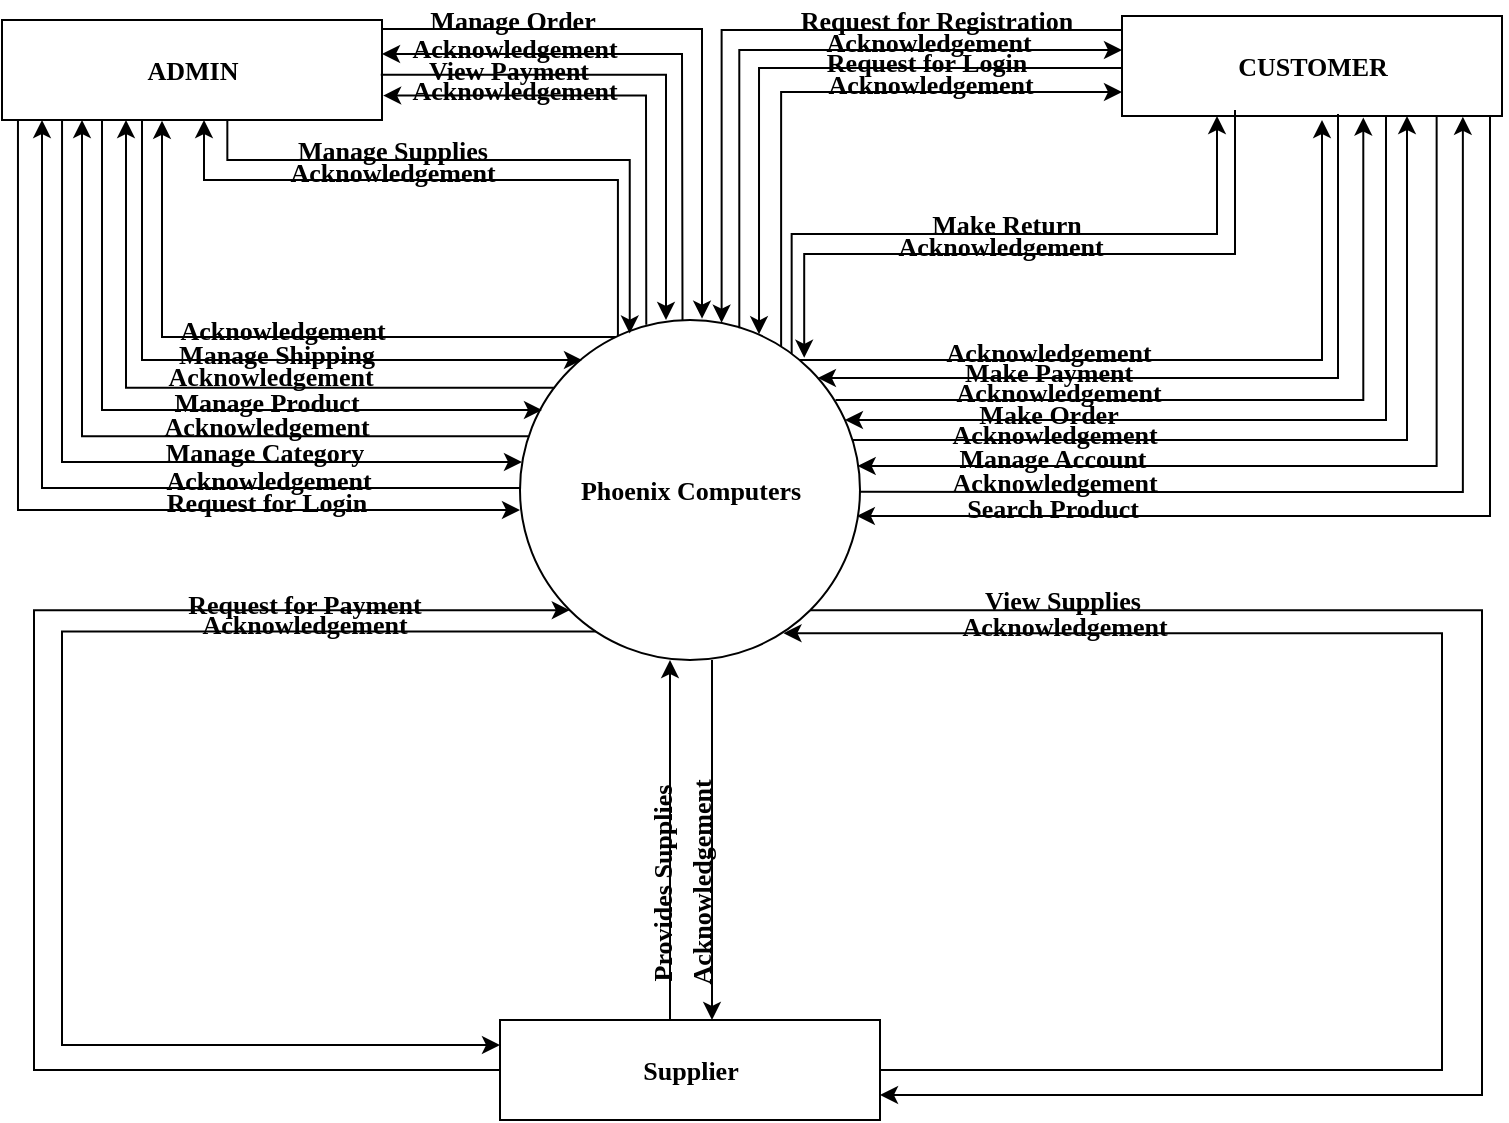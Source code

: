 <mxfile>
    <diagram id="a_lwmjhS-t0o144CuFog" name="Page-1">
        <mxGraphModel dx="962" dy="551" grid="0" gridSize="10" guides="1" tooltips="1" connect="1" arrows="1" fold="1" page="0" pageScale="1" pageWidth="827" pageHeight="1169" background="#ffffff" math="0" shadow="0">
            <root>
                <mxCell id="0"/>
                <mxCell id="1" parent="0"/>
                <mxCell id="8" style="edgeStyle=elbowEdgeStyle;rounded=0;html=1;exitX=0.003;exitY=0.435;exitDx=0;exitDy=0;entryX=0.104;entryY=1;entryDx=0;entryDy=0;fontSize=13;fontColor=#000000;strokeColor=#000000;exitPerimeter=0;entryPerimeter=0;fontFamily=Times New Roman;" parent="1" target="3" edge="1">
                    <mxGeometry relative="1" as="geometry">
                        <mxPoint x="329.51" y="283.95" as="sourcePoint"/>
                        <mxPoint x="89.76" y="109.9" as="targetPoint"/>
                        <Array as="points">
                            <mxPoint x="90" y="210"/>
                        </Array>
                    </mxGeometry>
                </mxCell>
                <mxCell id="12" style="edgeStyle=elbowEdgeStyle;rounded=0;html=1;exitX=0.025;exitY=0.342;exitDx=0;exitDy=0;entryX=0.208;entryY=1;entryDx=0;entryDy=0;fontSize=13;fontColor=#000000;strokeColor=#000000;exitPerimeter=0;entryPerimeter=0;fontFamily=Times New Roman;" parent="1" source="2" target="3" edge="1">
                    <mxGeometry relative="1" as="geometry">
                        <mxPoint x="337.84" y="258.09" as="sourcePoint"/>
                        <mxPoint x="109.52" y="111.45" as="targetPoint"/>
                        <Array as="points">
                            <mxPoint x="110" y="191"/>
                        </Array>
                    </mxGeometry>
                </mxCell>
                <mxCell id="17" style="edgeStyle=elbowEdgeStyle;rounded=0;html=1;exitX=0.102;exitY=0.199;exitDx=0;exitDy=0;fontSize=13;fontColor=#000000;strokeColor=#000000;exitPerimeter=0;fontFamily=Times New Roman;" parent="1" source="2" edge="1">
                    <mxGeometry relative="1" as="geometry">
                        <mxPoint x="358.41" y="233.74" as="sourcePoint"/>
                        <mxPoint x="132" y="100" as="targetPoint"/>
                        <Array as="points">
                            <mxPoint x="132" y="169"/>
                        </Array>
                    </mxGeometry>
                </mxCell>
                <mxCell id="20" style="edgeStyle=elbowEdgeStyle;rounded=0;html=1;exitX=0.478;exitY=0.002;exitDx=0;exitDy=0;entryX=1;entryY=0.5;entryDx=0;entryDy=0;fontSize=13;fontColor=#000000;strokeColor=#000000;exitPerimeter=0;fontFamily=Times New Roman;" parent="1" source="2" edge="1">
                    <mxGeometry relative="1" as="geometry">
                        <mxPoint x="414" y="192" as="sourcePoint"/>
                        <mxPoint x="260" y="67" as="targetPoint"/>
                        <Array as="points">
                            <mxPoint x="410" y="132"/>
                        </Array>
                    </mxGeometry>
                </mxCell>
                <mxCell id="24" style="edgeStyle=elbowEdgeStyle;rounded=0;html=1;exitX=0.342;exitY=0.026;exitDx=0;exitDy=0;fontSize=13;fontColor=#000000;strokeColor=#000000;exitPerimeter=0;entryX=1.003;entryY=0.756;entryDx=0;entryDy=0;entryPerimeter=0;fontFamily=Times New Roman;" parent="1" target="3" edge="1">
                    <mxGeometry relative="1" as="geometry">
                        <mxPoint x="392.14" y="202.42" as="sourcePoint"/>
                        <mxPoint x="265" y="88" as="targetPoint"/>
                        <Array as="points">
                            <mxPoint x="392" y="154"/>
                        </Array>
                    </mxGeometry>
                </mxCell>
                <mxCell id="28" style="edgeStyle=elbowEdgeStyle;rounded=0;html=1;exitX=0.282;exitY=0.05;exitDx=0;exitDy=0;entryX=0.421;entryY=1.008;entryDx=0;entryDy=0;entryPerimeter=0;fontSize=13;fontColor=#000000;strokeColor=#000000;exitPerimeter=0;fontFamily=Times New Roman;" parent="1" source="2" target="3" edge="1">
                    <mxGeometry relative="1" as="geometry">
                        <mxPoint x="386.97" y="208.57" as="sourcePoint"/>
                        <mxPoint x="149.42" y="105.3" as="targetPoint"/>
                        <Array as="points">
                            <mxPoint x="150" y="155"/>
                        </Array>
                    </mxGeometry>
                </mxCell>
                <mxCell id="32" style="edgeStyle=elbowEdgeStyle;rounded=0;elbow=vertical;html=1;exitX=0.288;exitY=0.047;exitDx=0;exitDy=0;fontSize=13;fontColor=#000000;strokeColor=#000000;exitPerimeter=0;fontFamily=Times New Roman;" parent="1" source="2" edge="1">
                    <mxGeometry relative="1" as="geometry">
                        <mxPoint x="171" y="100" as="targetPoint"/>
                        <mxPoint x="387.26" y="199.01" as="sourcePoint"/>
                        <Array as="points">
                            <mxPoint x="280" y="130"/>
                        </Array>
                    </mxGeometry>
                </mxCell>
                <mxCell id="38" style="edgeStyle=elbowEdgeStyle;rounded=0;elbow=vertical;html=1;exitX=0.645;exitY=0.024;exitDx=0;exitDy=0;fontSize=13;fontColor=#000000;strokeColor=#000000;exitPerimeter=0;entryX=0;entryY=0.336;entryDx=0;entryDy=0;entryPerimeter=0;fontFamily=Times New Roman;" parent="1" source="2" target="4" edge="1">
                    <mxGeometry relative="1" as="geometry">
                        <mxPoint x="438.85" y="206.14" as="sourcePoint"/>
                        <mxPoint x="620" y="64.8" as="targetPoint"/>
                        <Array as="points">
                            <mxPoint x="529" y="65"/>
                        </Array>
                    </mxGeometry>
                </mxCell>
                <mxCell id="42" style="edgeStyle=elbowEdgeStyle;rounded=0;elbow=vertical;html=1;exitX=0.768;exitY=0.078;exitDx=0;exitDy=0;entryX=0;entryY=0.75;entryDx=0;entryDy=0;fontSize=13;fontColor=#000000;strokeColor=#000000;exitPerimeter=0;fontFamily=Times New Roman;" parent="1" source="2" target="4" edge="1">
                    <mxGeometry relative="1" as="geometry">
                        <mxPoint x="459.8" y="221.95" as="sourcePoint"/>
                        <mxPoint x="617.43" y="85.95" as="targetPoint"/>
                        <Array as="points">
                            <mxPoint x="460" y="86"/>
                            <mxPoint x="536" y="86"/>
                        </Array>
                    </mxGeometry>
                </mxCell>
                <mxCell id="46" style="edgeStyle=elbowEdgeStyle;rounded=0;elbow=vertical;html=1;entryX=0.897;entryY=1.008;entryDx=0;entryDy=0;entryPerimeter=0;fontSize=13;fontColor=#000000;strokeColor=#000000;exitX=0.997;exitY=0.476;exitDx=0;exitDy=0;exitPerimeter=0;fontFamily=Times New Roman;" parent="1" target="4" edge="1">
                    <mxGeometry relative="1" as="geometry">
                        <mxPoint x="498.49" y="285.92" as="sourcePoint"/>
                        <mxPoint x="800.61" y="103.4" as="targetPoint"/>
                        <Array as="points">
                            <mxPoint x="676" y="286"/>
                        </Array>
                    </mxGeometry>
                </mxCell>
                <mxCell id="50" style="edgeStyle=elbowEdgeStyle;rounded=0;elbow=vertical;html=1;exitX=0.978;exitY=0.353;exitDx=0;exitDy=0;entryX=0.75;entryY=1;entryDx=0;entryDy=0;fontSize=13;fontColor=#000000;strokeColor=#000000;exitPerimeter=0;fontFamily=Times New Roman;" parent="1" source="2" target="4" edge="1">
                    <mxGeometry relative="1" as="geometry">
                        <Array as="points">
                            <mxPoint x="640" y="260"/>
                        </Array>
                    </mxGeometry>
                </mxCell>
                <mxCell id="54" style="edgeStyle=elbowEdgeStyle;rounded=0;elbow=vertical;html=1;exitX=0.928;exitY=0.235;exitDx=0;exitDy=0;entryX=0.635;entryY=1.015;entryDx=0;entryDy=0;entryPerimeter=0;fontSize=13;fontColor=#000000;strokeColor=#000000;exitPerimeter=0;fontFamily=Times New Roman;" parent="1" source="2" target="4" edge="1">
                    <mxGeometry relative="1" as="geometry">
                        <Array as="points">
                            <mxPoint x="630" y="240"/>
                        </Array>
                    </mxGeometry>
                </mxCell>
                <mxCell id="59" style="edgeStyle=elbowEdgeStyle;rounded=0;elbow=vertical;html=1;exitX=0.823;exitY=0.118;exitDx=0;exitDy=0;fontSize=13;fontColor=#000000;strokeColor=#000000;exitPerimeter=0;fontFamily=Times New Roman;" parent="1" source="2" edge="1">
                    <mxGeometry relative="1" as="geometry">
                        <mxPoint x="730" y="100" as="targetPoint"/>
                        <Array as="points">
                            <mxPoint x="610" y="220"/>
                        </Array>
                    </mxGeometry>
                </mxCell>
                <mxCell id="62" style="edgeStyle=elbowEdgeStyle;rounded=0;elbow=vertical;html=1;exitX=0.799;exitY=0.099;exitDx=0;exitDy=0;entryX=0.25;entryY=1;entryDx=0;entryDy=0;fontSize=13;fontColor=#000000;strokeColor=#000000;exitPerimeter=0;fontFamily=Times New Roman;" parent="1" edge="1">
                    <mxGeometry relative="1" as="geometry">
                        <mxPoint x="464.83" y="216.83" as="sourcePoint"/>
                        <mxPoint x="677.5" y="98" as="targetPoint"/>
                        <Array as="points">
                            <mxPoint x="670" y="157"/>
                        </Array>
                    </mxGeometry>
                </mxCell>
                <mxCell id="68" style="edgeStyle=elbowEdgeStyle;rounded=0;elbow=vertical;html=1;exitX=0.5;exitY=1;exitDx=0;exitDy=0;fontSize=13;fontColor=#000000;strokeColor=#000000;fontFamily=Times New Roman;" parent="1" edge="1">
                    <mxGeometry relative="1" as="geometry">
                        <mxPoint x="425" y="370" as="sourcePoint"/>
                        <mxPoint x="425" y="550" as="targetPoint"/>
                    </mxGeometry>
                </mxCell>
                <mxCell id="75" style="edgeStyle=elbowEdgeStyle;rounded=0;html=1;exitX=0.223;exitY=0.916;exitDx=0;exitDy=0;entryX=0;entryY=0.25;entryDx=0;entryDy=0;fontSize=13;fontColor=#000000;strokeColor=#000000;exitPerimeter=0;fontFamily=Times New Roman;" parent="1" source="2" target="5" edge="1">
                    <mxGeometry relative="1" as="geometry">
                        <Array as="points">
                            <mxPoint x="100" y="450"/>
                        </Array>
                    </mxGeometry>
                </mxCell>
                <mxCell id="79" style="edgeStyle=elbowEdgeStyle;html=1;exitX=1;exitY=1;exitDx=0;exitDy=0;entryX=1;entryY=0.75;entryDx=0;entryDy=0;strokeColor=#000000;rounded=0;fontFamily=Times New Roman;fontSize=13;" parent="1" source="2" target="5" edge="1">
                    <mxGeometry relative="1" as="geometry">
                        <Array as="points">
                            <mxPoint x="810" y="280"/>
                        </Array>
                    </mxGeometry>
                </mxCell>
                <mxCell id="2" value="&lt;b style=&quot;font-size: 13px;&quot;&gt;&lt;font style=&quot;font-size: 13px;&quot; color=&quot;#000000&quot;&gt;Phoenix Computers&lt;/font&gt;&lt;/b&gt;" style="shape=ellipse;html=1;dashed=0;whitespace=wrap;aspect=fixed;strokeWidth=1;perimeter=ellipsePerimeter;strokeColor=#000000;fillColor=none;fontFamily=Times New Roman;fontSize=13;" parent="1" vertex="1">
                    <mxGeometry x="329" y="200" width="170" height="170" as="geometry"/>
                </mxCell>
                <mxCell id="7" style="edgeStyle=elbowEdgeStyle;html=1;exitX=0.042;exitY=1.002;exitDx=0;exitDy=0;entryX=0;entryY=0.5;entryDx=0;entryDy=0;fontSize=13;fontColor=#000000;rounded=0;strokeColor=#000000;exitPerimeter=0;fontFamily=Times New Roman;" parent="1" source="3" edge="1">
                    <mxGeometry relative="1" as="geometry">
                        <mxPoint x="77.5" y="110" as="sourcePoint"/>
                        <mxPoint x="329.0" y="295" as="targetPoint"/>
                        <Array as="points">
                            <mxPoint x="78" y="200"/>
                        </Array>
                    </mxGeometry>
                </mxCell>
                <mxCell id="11" style="edgeStyle=elbowEdgeStyle;rounded=0;html=1;exitX=0.158;exitY=1;exitDx=0;exitDy=0;fontSize=13;fontColor=#000000;strokeColor=#000000;exitPerimeter=0;fontFamily=Times New Roman;" parent="1" source="3" edge="1">
                    <mxGeometry relative="1" as="geometry">
                        <mxPoint x="117.5" y="111" as="sourcePoint"/>
                        <mxPoint x="330" y="271" as="targetPoint"/>
                        <Array as="points">
                            <mxPoint x="100" y="221"/>
                        </Array>
                    </mxGeometry>
                </mxCell>
                <mxCell id="15" style="edgeStyle=elbowEdgeStyle;rounded=0;html=1;fontSize=13;fontColor=#000000;strokeColor=#000000;fontFamily=Times New Roman;" parent="1" edge="1">
                    <mxGeometry relative="1" as="geometry">
                        <mxPoint x="120" y="100" as="sourcePoint"/>
                        <mxPoint x="340" y="245" as="targetPoint"/>
                        <Array as="points">
                            <mxPoint x="120" y="183"/>
                        </Array>
                    </mxGeometry>
                </mxCell>
                <mxCell id="19" style="edgeStyle=elbowEdgeStyle;rounded=0;html=1;exitX=1;exitY=0.25;exitDx=0;exitDy=0;entryX=0.536;entryY=-0.004;entryDx=0;entryDy=0;entryPerimeter=0;fontSize=13;fontColor=#000000;strokeColor=#000000;fontFamily=Times New Roman;" parent="1" target="2" edge="1">
                    <mxGeometry relative="1" as="geometry">
                        <mxPoint x="260" y="54.5" as="sourcePoint"/>
                        <mxPoint x="421.14" y="191.66" as="targetPoint"/>
                        <Array as="points">
                            <mxPoint x="420" y="130"/>
                        </Array>
                    </mxGeometry>
                </mxCell>
                <mxCell id="23" style="edgeStyle=elbowEdgeStyle;rounded=0;html=1;exitX=1.002;exitY=0.547;exitDx=0;exitDy=0;entryX=0.435;entryY=0;entryDx=0;entryDy=0;entryPerimeter=0;fontSize=13;fontColor=#000000;strokeColor=#000000;exitPerimeter=0;fontFamily=Times New Roman;" parent="1" edge="1">
                    <mxGeometry relative="1" as="geometry">
                        <mxPoint x="259.38" y="77.35" as="sourcePoint"/>
                        <mxPoint x="401.95" y="200" as="targetPoint"/>
                        <Array as="points">
                            <mxPoint x="402" y="140"/>
                        </Array>
                    </mxGeometry>
                </mxCell>
                <mxCell id="27" style="edgeStyle=elbowEdgeStyle;rounded=0;html=1;fontSize=13;fontColor=#000000;strokeColor=#000000;fontFamily=Times New Roman;" parent="1" edge="1">
                    <mxGeometry relative="1" as="geometry">
                        <mxPoint x="140" y="100" as="sourcePoint"/>
                        <mxPoint x="360" y="220" as="targetPoint"/>
                        <Array as="points">
                            <mxPoint x="140" y="160"/>
                        </Array>
                    </mxGeometry>
                </mxCell>
                <mxCell id="31" style="edgeStyle=elbowEdgeStyle;rounded=0;elbow=vertical;html=1;exitX=0.593;exitY=1.001;exitDx=0;exitDy=0;entryX=0.311;entryY=0.04;entryDx=0;entryDy=0;entryPerimeter=0;fontSize=13;fontColor=#000000;strokeColor=#000000;exitPerimeter=0;fontFamily=Times New Roman;" parent="1" source="3" edge="1">
                    <mxGeometry relative="1" as="geometry">
                        <mxPoint x="167" y="100" as="sourcePoint"/>
                        <mxPoint x="383.87" y="206.8" as="targetPoint"/>
                        <Array as="points">
                            <mxPoint x="282" y="120"/>
                        </Array>
                    </mxGeometry>
                </mxCell>
                <mxCell id="3" value="&lt;b style=&quot;font-size: 13px;&quot;&gt;&lt;font style=&quot;font-size: 13px;&quot;&gt;ADMIN&lt;/font&gt;&lt;/b&gt;" style="html=1;dashed=0;whitespace=wrap;labelBackgroundColor=none;fontSize=13;fontColor=#000000;strokeColor=#000000;strokeWidth=1;fillColor=none;fontFamily=Times New Roman;" parent="1" vertex="1">
                    <mxGeometry x="70" y="50" width="190" height="50" as="geometry"/>
                </mxCell>
                <mxCell id="37" style="edgeStyle=elbowEdgeStyle;rounded=0;elbow=vertical;html=1;exitX=0;exitY=0.14;exitDx=0;exitDy=0;fontSize=13;fontColor=#000000;strokeColor=#000000;entryX=0.593;entryY=0.008;entryDx=0;entryDy=0;entryPerimeter=0;exitPerimeter=0;fontFamily=Times New Roman;" parent="1" source="4" target="2" edge="1">
                    <mxGeometry relative="1" as="geometry">
                        <mxPoint x="622" y="68" as="sourcePoint"/>
                        <mxPoint x="430" y="200" as="targetPoint"/>
                        <Array as="points">
                            <mxPoint x="402" y="55"/>
                        </Array>
                    </mxGeometry>
                </mxCell>
                <mxCell id="41" style="edgeStyle=elbowEdgeStyle;rounded=0;elbow=vertical;html=1;exitX=0;exitY=0.52;exitDx=0;exitDy=0;fontSize=13;fontColor=#000000;strokeColor=#000000;entryX=0.703;entryY=0.042;entryDx=0;entryDy=0;entryPerimeter=0;exitPerimeter=0;fontFamily=Times New Roman;" parent="1" source="4" target="2" edge="1">
                    <mxGeometry relative="1" as="geometry">
                        <mxPoint x="619" y="67" as="sourcePoint"/>
                        <mxPoint x="449" y="200" as="targetPoint"/>
                        <Array as="points">
                            <mxPoint x="539" y="74"/>
                        </Array>
                    </mxGeometry>
                </mxCell>
                <mxCell id="45" style="edgeStyle=elbowEdgeStyle;rounded=0;elbow=vertical;html=1;exitX=1;exitY=1;exitDx=0;exitDy=0;entryX=1.026;entryY=0.579;entryDx=0;entryDy=0;entryPerimeter=0;fontSize=13;fontColor=#000000;strokeColor=#000000;fontFamily=Times New Roman;" parent="1" edge="1">
                    <mxGeometry relative="1" as="geometry">
                        <mxPoint x="814" y="98" as="sourcePoint"/>
                        <mxPoint x="497.42" y="298.43" as="targetPoint"/>
                        <Array as="points">
                            <mxPoint x="664" y="298"/>
                        </Array>
                    </mxGeometry>
                </mxCell>
                <mxCell id="49" style="edgeStyle=elbowEdgeStyle;rounded=0;elbow=vertical;html=1;exitX=0.828;exitY=1.007;exitDx=0;exitDy=0;entryX=0.999;entryY=0.428;entryDx=0;entryDy=0;entryPerimeter=0;fontSize=13;fontColor=#000000;strokeColor=#000000;exitPerimeter=0;fontFamily=Times New Roman;" parent="1" source="4" edge="1">
                    <mxGeometry relative="1" as="geometry">
                        <mxPoint x="787.5" y="101" as="sourcePoint"/>
                        <mxPoint x="497.83" y="273.76" as="targetPoint"/>
                        <Array as="points">
                            <mxPoint x="645" y="273"/>
                        </Array>
                    </mxGeometry>
                </mxCell>
                <mxCell id="53" style="edgeStyle=elbowEdgeStyle;rounded=0;elbow=vertical;html=1;exitX=0.5;exitY=1;exitDx=0;exitDy=0;fontSize=13;fontColor=#000000;strokeColor=#000000;fontFamily=Times New Roman;" parent="1" target="2" edge="1">
                    <mxGeometry relative="1" as="geometry">
                        <mxPoint x="762" y="98" as="sourcePoint"/>
                        <mxPoint x="530.39" y="253.21" as="targetPoint"/>
                        <Array as="points">
                            <mxPoint x="637" y="250"/>
                        </Array>
                    </mxGeometry>
                </mxCell>
                <mxCell id="58" style="edgeStyle=elbowEdgeStyle;rounded=0;elbow=vertical;html=1;exitX=0.5;exitY=1;exitDx=0;exitDy=0;fontSize=13;fontColor=#000000;strokeColor=#000000;fontFamily=Times New Roman;" parent="1" target="2" edge="1">
                    <mxGeometry relative="1" as="geometry">
                        <mxPoint x="738" y="97" as="sourcePoint"/>
                        <mxPoint x="498.74" y="232.66" as="targetPoint"/>
                        <Array as="points">
                            <mxPoint x="738" y="229"/>
                            <mxPoint x="613" y="229"/>
                        </Array>
                    </mxGeometry>
                </mxCell>
                <mxCell id="64" style="edgeStyle=elbowEdgeStyle;rounded=0;elbow=vertical;html=1;exitX=0.25;exitY=1;exitDx=0;exitDy=0;fontSize=13;fontColor=#000000;strokeColor=#000000;entryX=0.83;entryY=0.123;entryDx=0;entryDy=0;entryPerimeter=0;fontFamily=Times New Roman;" parent="1" edge="1">
                    <mxGeometry relative="1" as="geometry">
                        <mxPoint x="471.1" y="218.91" as="targetPoint"/>
                        <mxPoint x="686.5" y="95" as="sourcePoint"/>
                        <Array as="points">
                            <mxPoint x="589" y="167"/>
                        </Array>
                    </mxGeometry>
                </mxCell>
                <mxCell id="4" value="&lt;b style=&quot;font-size: 13px;&quot;&gt;&lt;font style=&quot;font-size: 13px;&quot;&gt;CUSTOMER&lt;/font&gt;&lt;/b&gt;" style="html=1;dashed=0;whitespace=wrap;labelBackgroundColor=none;fontSize=13;fontColor=#000000;strokeColor=#000000;strokeWidth=1;fillColor=none;fontFamily=Times New Roman;" parent="1" vertex="1">
                    <mxGeometry x="630" y="48" width="190" height="50" as="geometry"/>
                </mxCell>
                <mxCell id="67" style="edgeStyle=elbowEdgeStyle;rounded=0;elbow=vertical;html=1;exitX=0.5;exitY=0;exitDx=0;exitDy=0;entryX=0.5;entryY=1;entryDx=0;entryDy=0;fontSize=13;fontColor=#000000;strokeColor=#000000;fontFamily=Times New Roman;" parent="1" edge="1">
                    <mxGeometry relative="1" as="geometry">
                        <mxPoint x="404" y="550" as="sourcePoint"/>
                        <mxPoint x="404" y="370" as="targetPoint"/>
                    </mxGeometry>
                </mxCell>
                <mxCell id="74" style="edgeStyle=elbowEdgeStyle;rounded=0;html=1;exitX=0;exitY=0.5;exitDx=0;exitDy=0;fontSize=13;fontColor=#000000;strokeColor=#000000;entryX=0;entryY=1;entryDx=0;entryDy=0;fontFamily=Times New Roman;" parent="1" source="5" target="2" edge="1">
                    <mxGeometry relative="1" as="geometry">
                        <mxPoint x="325" y="575" as="sourcePoint"/>
                        <mxPoint x="350" y="345" as="targetPoint"/>
                        <Array as="points">
                            <mxPoint x="86" y="470"/>
                        </Array>
                    </mxGeometry>
                </mxCell>
                <mxCell id="81" style="edgeStyle=elbowEdgeStyle;rounded=0;html=1;exitX=1;exitY=0.5;exitDx=0;exitDy=0;strokeColor=#000000;entryX=0.775;entryY=0.921;entryDx=0;entryDy=0;entryPerimeter=0;fontFamily=Times New Roman;fontSize=13;" parent="1" source="5" target="2" edge="1">
                    <mxGeometry relative="1" as="geometry">
                        <mxPoint x="466" y="357" as="targetPoint"/>
                        <Array as="points">
                            <mxPoint x="790" y="450"/>
                        </Array>
                    </mxGeometry>
                </mxCell>
                <mxCell id="5" value="&lt;b style=&quot;font-size: 13px;&quot;&gt;&lt;font style=&quot;font-size: 13px;&quot;&gt;Supplier&lt;/font&gt;&lt;/b&gt;" style="html=1;dashed=0;whitespace=wrap;labelBackgroundColor=none;fontSize=13;fontColor=#000000;strokeColor=#000000;strokeWidth=1;fillColor=none;fontFamily=Times New Roman;" parent="1" vertex="1">
                    <mxGeometry x="319" y="550" width="190" height="50" as="geometry"/>
                </mxCell>
                <mxCell id="9" value="&lt;font style=&quot;font-size: 13px;&quot;&gt;Request for Login&lt;/font&gt;" style="text;html=1;align=center;verticalAlign=middle;resizable=0;points=[];autosize=1;strokeColor=none;fillColor=none;fontSize=13;fontColor=#000000;fontStyle=1;fontFamily=Times New Roman;" parent="1" vertex="1">
                    <mxGeometry x="147" y="281" width="110" height="20" as="geometry"/>
                </mxCell>
                <mxCell id="10" value="Acknowledgement" style="text;html=1;align=center;verticalAlign=middle;resizable=0;points=[];autosize=1;strokeColor=none;fillColor=none;fontSize=13;fontColor=#000000;fontStyle=1;fontFamily=Times New Roman;" parent="1" vertex="1">
                    <mxGeometry x="146" y="270" width="113" height="20" as="geometry"/>
                </mxCell>
                <mxCell id="13" value="Manage Category" style="text;html=1;align=center;verticalAlign=middle;resizable=0;points=[];autosize=1;strokeColor=none;fillColor=none;fontSize=13;fontColor=#000000;fontStyle=1;fontFamily=Times New Roman;" parent="1" vertex="1">
                    <mxGeometry x="146" y="256" width="109" height="20" as="geometry"/>
                </mxCell>
                <mxCell id="14" value="Acknowledgement" style="text;html=1;align=center;verticalAlign=middle;resizable=0;points=[];autosize=1;strokeColor=none;fillColor=none;fontSize=13;fontColor=#000000;fontStyle=1;fontFamily=Times New Roman;" parent="1" vertex="1">
                    <mxGeometry x="145" y="243" width="113" height="20" as="geometry"/>
                </mxCell>
                <mxCell id="16" value="&lt;b style=&quot;font-size: 13px;&quot;&gt;Manage Product&lt;/b&gt;" style="text;html=1;align=center;verticalAlign=middle;resizable=0;points=[];autosize=1;strokeColor=none;fillColor=none;fontSize=13;fontColor=#000000;fontFamily=Times New Roman;" parent="1" vertex="1">
                    <mxGeometry x="150" y="231" width="103" height="20" as="geometry"/>
                </mxCell>
                <mxCell id="18" value="Acknowledgement" style="text;html=1;align=center;verticalAlign=middle;resizable=0;points=[];autosize=1;strokeColor=none;fillColor=none;fontSize=13;fontColor=#000000;fontStyle=1;fontFamily=Times New Roman;" parent="1" vertex="1">
                    <mxGeometry x="147" y="218" width="113" height="20" as="geometry"/>
                </mxCell>
                <mxCell id="21" value="Manage Order" style="text;html=1;align=center;verticalAlign=middle;resizable=0;points=[];autosize=1;strokeColor=none;fillColor=none;fontSize=13;fontColor=#000000;fontStyle=1;fontFamily=Times New Roman;" parent="1" vertex="1">
                    <mxGeometry x="278" y="40" width="93" height="20" as="geometry"/>
                </mxCell>
                <mxCell id="22" value="Acknowledgement" style="text;html=1;align=center;verticalAlign=middle;resizable=0;points=[];autosize=1;strokeColor=none;fillColor=none;fontSize=13;fontColor=#000000;fontStyle=1;fontFamily=Times New Roman;" parent="1" vertex="1">
                    <mxGeometry x="269" y="54" width="113" height="20" as="geometry"/>
                </mxCell>
                <mxCell id="25" value="&lt;b style=&quot;font-size: 13px;&quot;&gt;View Payment&lt;/b&gt;" style="text;html=1;align=center;verticalAlign=middle;resizable=0;points=[];autosize=1;strokeColor=none;fillColor=none;fontSize=13;fontColor=#000000;fontFamily=Times New Roman;" parent="1" vertex="1">
                    <mxGeometry x="278" y="65" width="90" height="20" as="geometry"/>
                </mxCell>
                <mxCell id="26" value="Acknowledgement" style="text;html=1;align=center;verticalAlign=middle;resizable=0;points=[];autosize=1;strokeColor=none;fillColor=none;fontSize=13;fontColor=#000000;fontStyle=1;fontFamily=Times New Roman;" parent="1" vertex="1">
                    <mxGeometry x="269" y="75" width="113" height="20" as="geometry"/>
                </mxCell>
                <mxCell id="29" value="&lt;b style=&quot;font-size: 13px;&quot;&gt;Manage Shipping&lt;/b&gt;" style="text;html=1;align=center;verticalAlign=middle;resizable=0;points=[];autosize=1;strokeColor=none;fillColor=none;fontSize=13;fontColor=#000000;fontFamily=Times New Roman;" parent="1" vertex="1">
                    <mxGeometry x="153" y="207" width="108" height="20" as="geometry"/>
                </mxCell>
                <mxCell id="30" value="&lt;b style=&quot;font-size: 13px;&quot;&gt;Acknowledgement&lt;/b&gt;" style="text;html=1;align=center;verticalAlign=middle;resizable=0;points=[];autosize=1;strokeColor=none;fillColor=none;fontSize=13;fontColor=#000000;fontFamily=Times New Roman;" parent="1" vertex="1">
                    <mxGeometry x="153" y="195" width="113" height="20" as="geometry"/>
                </mxCell>
                <mxCell id="33" value="&lt;b style=&quot;font-size: 13px;&quot;&gt;Manage Supplies&lt;/b&gt;" style="text;html=1;align=center;verticalAlign=middle;resizable=0;points=[];autosize=1;strokeColor=none;fillColor=none;fontSize=13;fontColor=#000000;fontFamily=Times New Roman;" parent="1" vertex="1">
                    <mxGeometry x="212" y="105" width="105" height="20" as="geometry"/>
                </mxCell>
                <mxCell id="35" value="&lt;b style=&quot;font-size: 13px;&quot;&gt;Acknowledgement&lt;/b&gt;" style="text;html=1;align=center;verticalAlign=middle;resizable=0;points=[];autosize=1;strokeColor=none;fillColor=none;fontSize=13;fontColor=#000000;fontFamily=Times New Roman;" parent="1" vertex="1">
                    <mxGeometry x="208" y="116" width="113" height="20" as="geometry"/>
                </mxCell>
                <mxCell id="39" value="Request for Registration" style="text;html=1;align=center;verticalAlign=middle;resizable=0;points=[];autosize=1;strokeColor=none;fillColor=none;fontSize=13;fontColor=#000000;fontStyle=1;fontFamily=Times New Roman;" parent="1" vertex="1">
                    <mxGeometry x="464" y="40" width="146" height="20" as="geometry"/>
                </mxCell>
                <mxCell id="40" value="Acknowledgement" style="text;html=1;align=center;verticalAlign=middle;resizable=0;points=[];autosize=1;strokeColor=none;fillColor=none;fontSize=13;fontColor=#000000;fontStyle=1;fontFamily=Times New Roman;" parent="1" vertex="1">
                    <mxGeometry x="476" y="51" width="113" height="20" as="geometry"/>
                </mxCell>
                <mxCell id="43" value="&lt;b style=&quot;font-size: 13px;&quot;&gt;Request for Login&lt;/b&gt;" style="text;html=1;align=center;verticalAlign=middle;resizable=0;points=[];autosize=1;strokeColor=none;fillColor=none;fontSize=13;fontColor=#000000;fontFamily=Times New Roman;" parent="1" vertex="1">
                    <mxGeometry x="477" y="61" width="110" height="20" as="geometry"/>
                </mxCell>
                <mxCell id="44" value="&lt;b style=&quot;font-size: 13px;&quot;&gt;Acknowledgement&lt;/b&gt;" style="text;html=1;align=center;verticalAlign=middle;resizable=0;points=[];autosize=1;strokeColor=none;fillColor=none;fontSize=13;fontColor=#000000;fontFamily=Times New Roman;" parent="1" vertex="1">
                    <mxGeometry x="477" y="72" width="113" height="20" as="geometry"/>
                </mxCell>
                <mxCell id="47" value="&lt;b style=&quot;font-size: 13px;&quot;&gt;Search Product&lt;/b&gt;" style="text;html=1;align=center;verticalAlign=middle;resizable=0;points=[];autosize=1;strokeColor=none;fillColor=none;fontSize=13;fontColor=#000000;fontFamily=Times New Roman;" parent="1" vertex="1">
                    <mxGeometry x="547" y="284" width="96" height="20" as="geometry"/>
                </mxCell>
                <mxCell id="48" value="&lt;b style=&quot;font-size: 13px;&quot;&gt;Acknowledgement&lt;/b&gt;" style="text;html=1;align=center;verticalAlign=middle;resizable=0;points=[];autosize=1;strokeColor=none;fillColor=none;fontSize=13;fontColor=#000000;fontFamily=Times New Roman;" parent="1" vertex="1">
                    <mxGeometry x="539" y="271" width="113" height="20" as="geometry"/>
                </mxCell>
                <mxCell id="51" value="&lt;b style=&quot;font-size: 13px;&quot;&gt;Acknowledgement&lt;/b&gt;" style="text;html=1;align=center;verticalAlign=middle;resizable=0;points=[];autosize=1;strokeColor=none;fillColor=none;fontSize=13;fontColor=#000000;fontFamily=Times New Roman;" parent="1" vertex="1">
                    <mxGeometry x="539" y="247" width="113" height="20" as="geometry"/>
                </mxCell>
                <mxCell id="52" value="&lt;b style=&quot;font-size: 13px;&quot;&gt;Manage Account&lt;/b&gt;" style="text;html=1;align=center;verticalAlign=middle;resizable=0;points=[];autosize=1;strokeColor=none;fillColor=none;fontSize=13;fontColor=#000000;fontFamily=Times New Roman;" parent="1" vertex="1">
                    <mxGeometry x="543" y="259" width="104" height="20" as="geometry"/>
                </mxCell>
                <mxCell id="55" value="&lt;b style=&quot;font-size: 13px;&quot;&gt;Make Order&lt;/b&gt;" style="text;html=1;align=center;verticalAlign=middle;resizable=0;points=[];autosize=1;strokeColor=none;fillColor=none;fontSize=13;fontColor=#000000;fontFamily=Times New Roman;" parent="1" vertex="1">
                    <mxGeometry x="553" y="237" width="80" height="20" as="geometry"/>
                </mxCell>
                <mxCell id="56" value="&lt;b style=&quot;font-size: 13px;&quot;&gt;Acknowledgement&lt;/b&gt;" style="text;html=1;align=center;verticalAlign=middle;resizable=0;points=[];autosize=1;strokeColor=none;fillColor=none;fontSize=13;fontColor=#000000;fontFamily=Times New Roman;" parent="1" vertex="1">
                    <mxGeometry x="541" y="226" width="113" height="20" as="geometry"/>
                </mxCell>
                <mxCell id="60" value="&lt;b style=&quot;font-size: 13px;&quot;&gt;Make Payment&lt;/b&gt;" style="text;html=1;align=center;verticalAlign=middle;resizable=0;points=[];autosize=1;strokeColor=none;fillColor=none;fontSize=13;fontColor=#000000;fontFamily=Times New Roman;" parent="1" vertex="1">
                    <mxGeometry x="546" y="216" width="94" height="20" as="geometry"/>
                </mxCell>
                <mxCell id="61" value="&lt;b style=&quot;font-size: 13px;&quot;&gt;Acknowledgement&lt;/b&gt;" style="text;html=1;align=center;verticalAlign=middle;resizable=0;points=[];autosize=1;strokeColor=none;fillColor=none;fontSize=13;fontColor=#000000;fontFamily=Times New Roman;" parent="1" vertex="1">
                    <mxGeometry x="536" y="206" width="113" height="20" as="geometry"/>
                </mxCell>
                <mxCell id="65" value="&lt;b style=&quot;font-size: 13px;&quot;&gt;Make Return&lt;/b&gt;" style="text;html=1;align=center;verticalAlign=middle;resizable=0;points=[];autosize=1;strokeColor=none;fillColor=none;fontSize=13;fontColor=#000000;fontFamily=Times New Roman;" parent="1" vertex="1">
                    <mxGeometry x="529" y="142" width="85" height="20" as="geometry"/>
                </mxCell>
                <mxCell id="66" value="&lt;b style=&quot;font-size: 13px;&quot;&gt;Acknowledgement&lt;/b&gt;" style="text;html=1;align=center;verticalAlign=middle;resizable=0;points=[];autosize=1;strokeColor=none;fillColor=none;fontSize=13;fontColor=#000000;fontFamily=Times New Roman;" parent="1" vertex="1">
                    <mxGeometry x="512" y="153" width="113" height="20" as="geometry"/>
                </mxCell>
                <mxCell id="69" value="&lt;b style=&quot;font-size: 13px;&quot;&gt;&lt;font style=&quot;font-size: 13px;&quot;&gt;Provides Supplies&lt;/font&gt;&lt;/b&gt;" style="text;html=1;align=center;verticalAlign=middle;resizable=0;points=[];autosize=1;strokeColor=none;fillColor=none;fontSize=13;fontColor=#000000;rotation=270;fontFamily=Times New Roman;" parent="1" vertex="1">
                    <mxGeometry x="346" y="472" width="108" height="20" as="geometry"/>
                </mxCell>
                <mxCell id="70" value="&lt;b style=&quot;font-size: 13px;&quot;&gt;Acknowledgement&lt;/b&gt;" style="text;html=1;align=center;verticalAlign=middle;resizable=0;points=[];autosize=1;strokeColor=none;fillColor=none;fontSize=13;fontColor=#000000;rotation=270;fontFamily=Times New Roman;" parent="1" vertex="1">
                    <mxGeometry x="363" y="472" width="113" height="20" as="geometry"/>
                </mxCell>
                <mxCell id="76" value="&lt;b style=&quot;font-size: 13px;&quot;&gt;Request for Payment&lt;/b&gt;" style="text;html=1;align=center;verticalAlign=middle;resizable=0;points=[];autosize=1;strokeColor=none;fillColor=none;fontSize=13;fontColor=#000000;fontFamily=Times New Roman;" parent="1" vertex="1">
                    <mxGeometry x="157" y="332" width="127" height="20" as="geometry"/>
                </mxCell>
                <mxCell id="77" value="&lt;b style=&quot;font-size: 13px;&quot;&gt;Acknowledgement&lt;/b&gt;" style="text;html=1;align=center;verticalAlign=middle;resizable=0;points=[];autosize=1;strokeColor=none;fillColor=none;fontSize=13;fontColor=#000000;fontFamily=Times New Roman;" parent="1" vertex="1">
                    <mxGeometry x="164" y="342" width="113" height="20" as="geometry"/>
                </mxCell>
                <mxCell id="82" value="&lt;b style=&quot;font-size: 13px;&quot;&gt;&lt;font color=&quot;#000000&quot; style=&quot;font-size: 13px;&quot;&gt;View Supplies&lt;/font&gt;&lt;/b&gt;" style="text;html=1;align=center;verticalAlign=middle;resizable=0;points=[];autosize=1;strokeColor=none;fillColor=none;fontFamily=Times New Roman;fontSize=13;" parent="1" vertex="1">
                    <mxGeometry x="556" y="330" width="88" height="20" as="geometry"/>
                </mxCell>
                <mxCell id="83" value="&lt;b style=&quot;font-size: 13px;&quot;&gt;Acknowledgement&lt;/b&gt;" style="text;html=1;align=center;verticalAlign=middle;resizable=0;points=[];autosize=1;strokeColor=none;fillColor=none;fontSize=13;fontColor=#000000;fontFamily=Times New Roman;" parent="1" vertex="1">
                    <mxGeometry x="544" y="343" width="113" height="20" as="geometry"/>
                </mxCell>
            </root>
        </mxGraphModel>
    </diagram>
</mxfile>